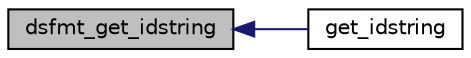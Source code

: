 digraph "dsfmt_get_idstring"
{
 // INTERACTIVE_SVG=YES
  edge [fontname="Helvetica",fontsize="10",labelfontname="Helvetica",labelfontsize="10"];
  node [fontname="Helvetica",fontsize="10",shape=record];
  rankdir="LR";
  Node1 [label="dsfmt_get_idstring",height=0.2,width=0.4,color="black", fillcolor="grey75", style="filled", fontcolor="black"];
  Node1 -> Node2 [dir="back",color="midnightblue",fontsize="10",style="solid",fontname="Helvetica"];
  Node2 [label="get_idstring",height=0.2,width=0.4,color="black", fillcolor="white", style="filled",URL="$d_s_f_m_t_8h.html#af8252a07409d644f4cfcaa4469ebd994"];
}
